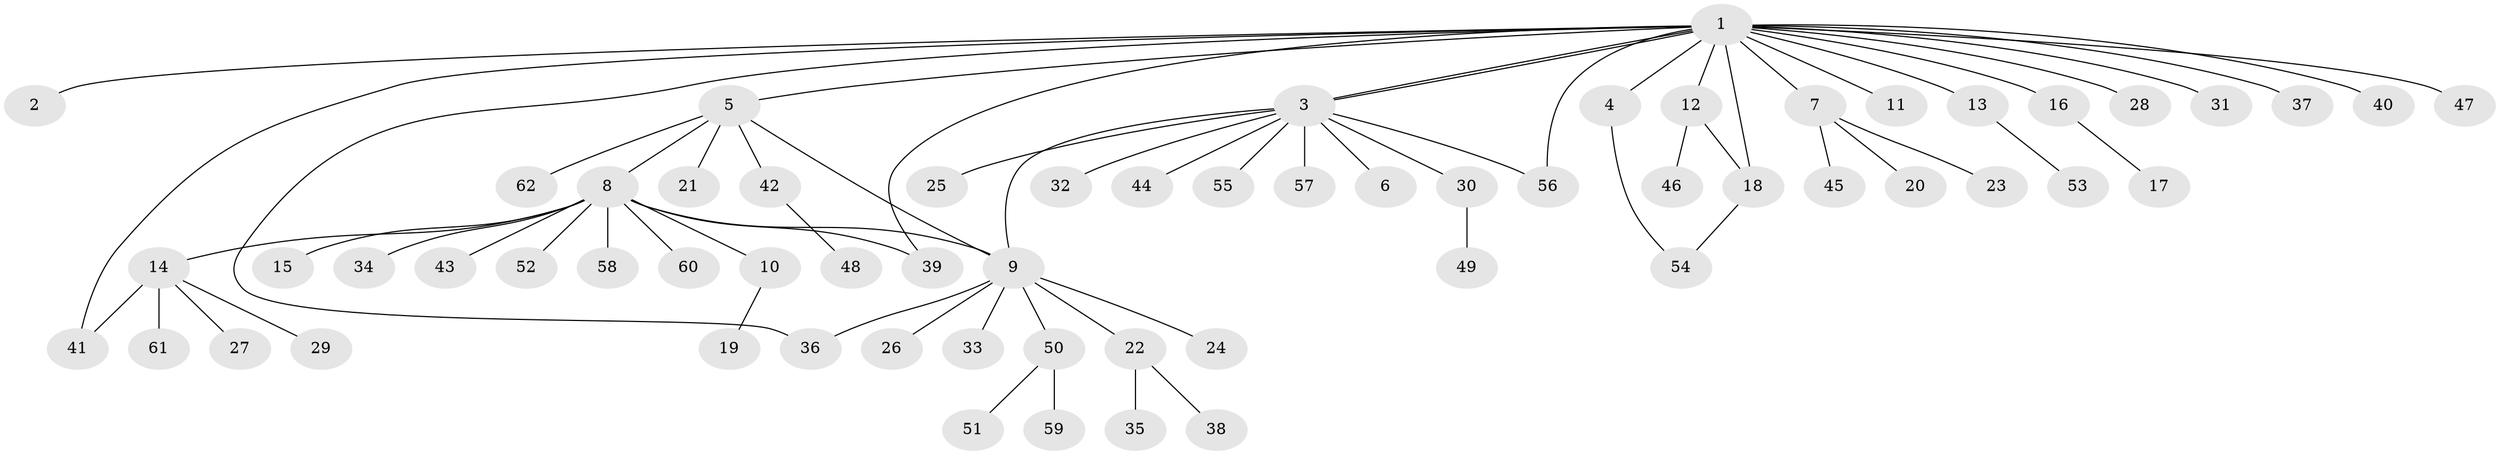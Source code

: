 // coarse degree distribution, {20: 0.02040816326530612, 1: 0.673469387755102, 10: 0.02040816326530612, 2: 0.1836734693877551, 4: 0.04081632653061224, 3: 0.04081632653061224, 17: 0.02040816326530612}
// Generated by graph-tools (version 1.1) at 2025/41/03/06/25 10:41:48]
// undirected, 62 vertices, 70 edges
graph export_dot {
graph [start="1"]
  node [color=gray90,style=filled];
  1;
  2;
  3;
  4;
  5;
  6;
  7;
  8;
  9;
  10;
  11;
  12;
  13;
  14;
  15;
  16;
  17;
  18;
  19;
  20;
  21;
  22;
  23;
  24;
  25;
  26;
  27;
  28;
  29;
  30;
  31;
  32;
  33;
  34;
  35;
  36;
  37;
  38;
  39;
  40;
  41;
  42;
  43;
  44;
  45;
  46;
  47;
  48;
  49;
  50;
  51;
  52;
  53;
  54;
  55;
  56;
  57;
  58;
  59;
  60;
  61;
  62;
  1 -- 2;
  1 -- 3;
  1 -- 3;
  1 -- 4;
  1 -- 5;
  1 -- 7;
  1 -- 11;
  1 -- 12;
  1 -- 13;
  1 -- 16;
  1 -- 18;
  1 -- 28;
  1 -- 31;
  1 -- 36;
  1 -- 37;
  1 -- 39;
  1 -- 40;
  1 -- 41;
  1 -- 47;
  1 -- 56;
  3 -- 6;
  3 -- 9;
  3 -- 25;
  3 -- 30;
  3 -- 32;
  3 -- 44;
  3 -- 55;
  3 -- 56;
  3 -- 57;
  4 -- 54;
  5 -- 8;
  5 -- 9;
  5 -- 21;
  5 -- 42;
  5 -- 62;
  7 -- 20;
  7 -- 23;
  7 -- 45;
  8 -- 9;
  8 -- 10;
  8 -- 14;
  8 -- 15;
  8 -- 34;
  8 -- 39;
  8 -- 43;
  8 -- 52;
  8 -- 58;
  8 -- 60;
  9 -- 22;
  9 -- 24;
  9 -- 26;
  9 -- 33;
  9 -- 36;
  9 -- 50;
  10 -- 19;
  12 -- 18;
  12 -- 46;
  13 -- 53;
  14 -- 27;
  14 -- 29;
  14 -- 41;
  14 -- 61;
  16 -- 17;
  18 -- 54;
  22 -- 35;
  22 -- 38;
  30 -- 49;
  42 -- 48;
  50 -- 51;
  50 -- 59;
}

